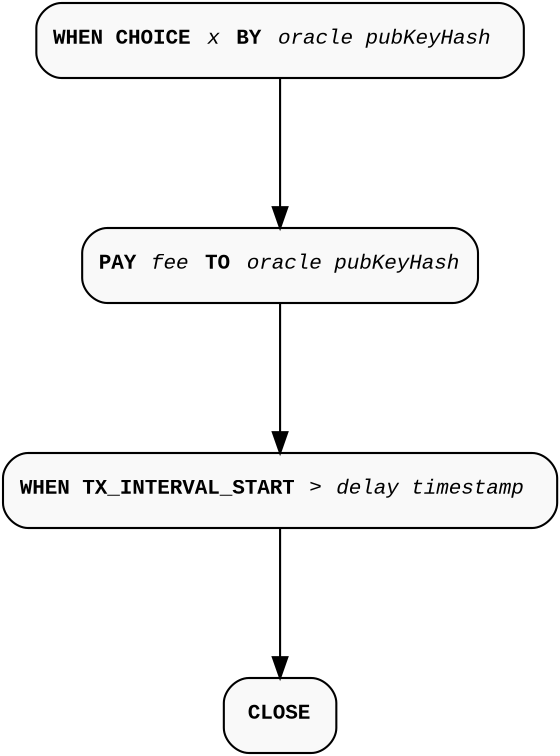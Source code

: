 digraph MarloweRequestDelay {
  rankdir=TD;
  graph [pad="0.02", nodesep="0.6", ranksep="1", splines="line"];
  node [shape=rect, style="filled, rounded", fillcolor="#f9f9f9", fontname="Courier New", fontsize="10"];
  edge [tailport="s", headport="n", color="#aaa", fontname="Courier New", fontsize="10"];


  OracleChoiceStep [label=<<b>WHEN CHOICE</b> <i>x</i> <b>BY</b> <i>oracle pubKeyHash</i> > color="#aaa" ];

  PayStep [label=<<b>PAY </b><i>fee</i> <b>TO</b> <i>oracle pubKeyHash</i>> color="#aaa" ];

  OracleChoiceStep -> PayStep;

  DelayStep [label=<<b>WHEN TX_INTERVAL_START</b> &gt; <i>delay timestamp</i> > color="#aaa" ];

  PayStep -> DelayStep;

  CloseStep [label=<<b>CLOSE</b>> color="#aaa" ];

  DelayStep -> CloseStep;

}
